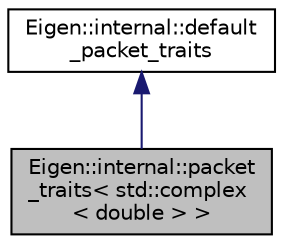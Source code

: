 digraph "Eigen::internal::packet_traits&lt; std::complex&lt; double &gt; &gt;"
{
  edge [fontname="Helvetica",fontsize="10",labelfontname="Helvetica",labelfontsize="10"];
  node [fontname="Helvetica",fontsize="10",shape=record];
  Node1 [label="Eigen::internal::packet\l_traits\< std::complex\l\< double \> \>",height=0.2,width=0.4,color="black", fillcolor="grey75", style="filled" fontcolor="black"];
  Node2 -> Node1 [dir="back",color="midnightblue",fontsize="10",style="solid",fontname="Helvetica"];
  Node2 [label="Eigen::internal::default\l_packet_traits",height=0.2,width=0.4,color="black", fillcolor="white", style="filled",URL="$structEigen_1_1internal_1_1default__packet__traits.html"];
}
